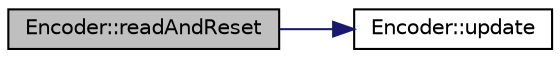 digraph "Encoder::readAndReset"
{
 // LATEX_PDF_SIZE
  edge [fontname="Helvetica",fontsize="10",labelfontname="Helvetica",labelfontsize="10"];
  node [fontname="Helvetica",fontsize="10",shape=record];
  rankdir="LR";
  Node1 [label="Encoder::readAndReset",height=0.2,width=0.4,color="black", fillcolor="grey75", style="filled", fontcolor="black",tooltip=" "];
  Node1 -> Node2 [color="midnightblue",fontsize="10",style="solid",fontname="Helvetica"];
  Node2 [label="Encoder::update",height=0.2,width=0.4,color="black", fillcolor="white", style="filled",URL="$class_encoder.html#aff92363b795194d47c28640632854e08",tooltip=" "];
}
